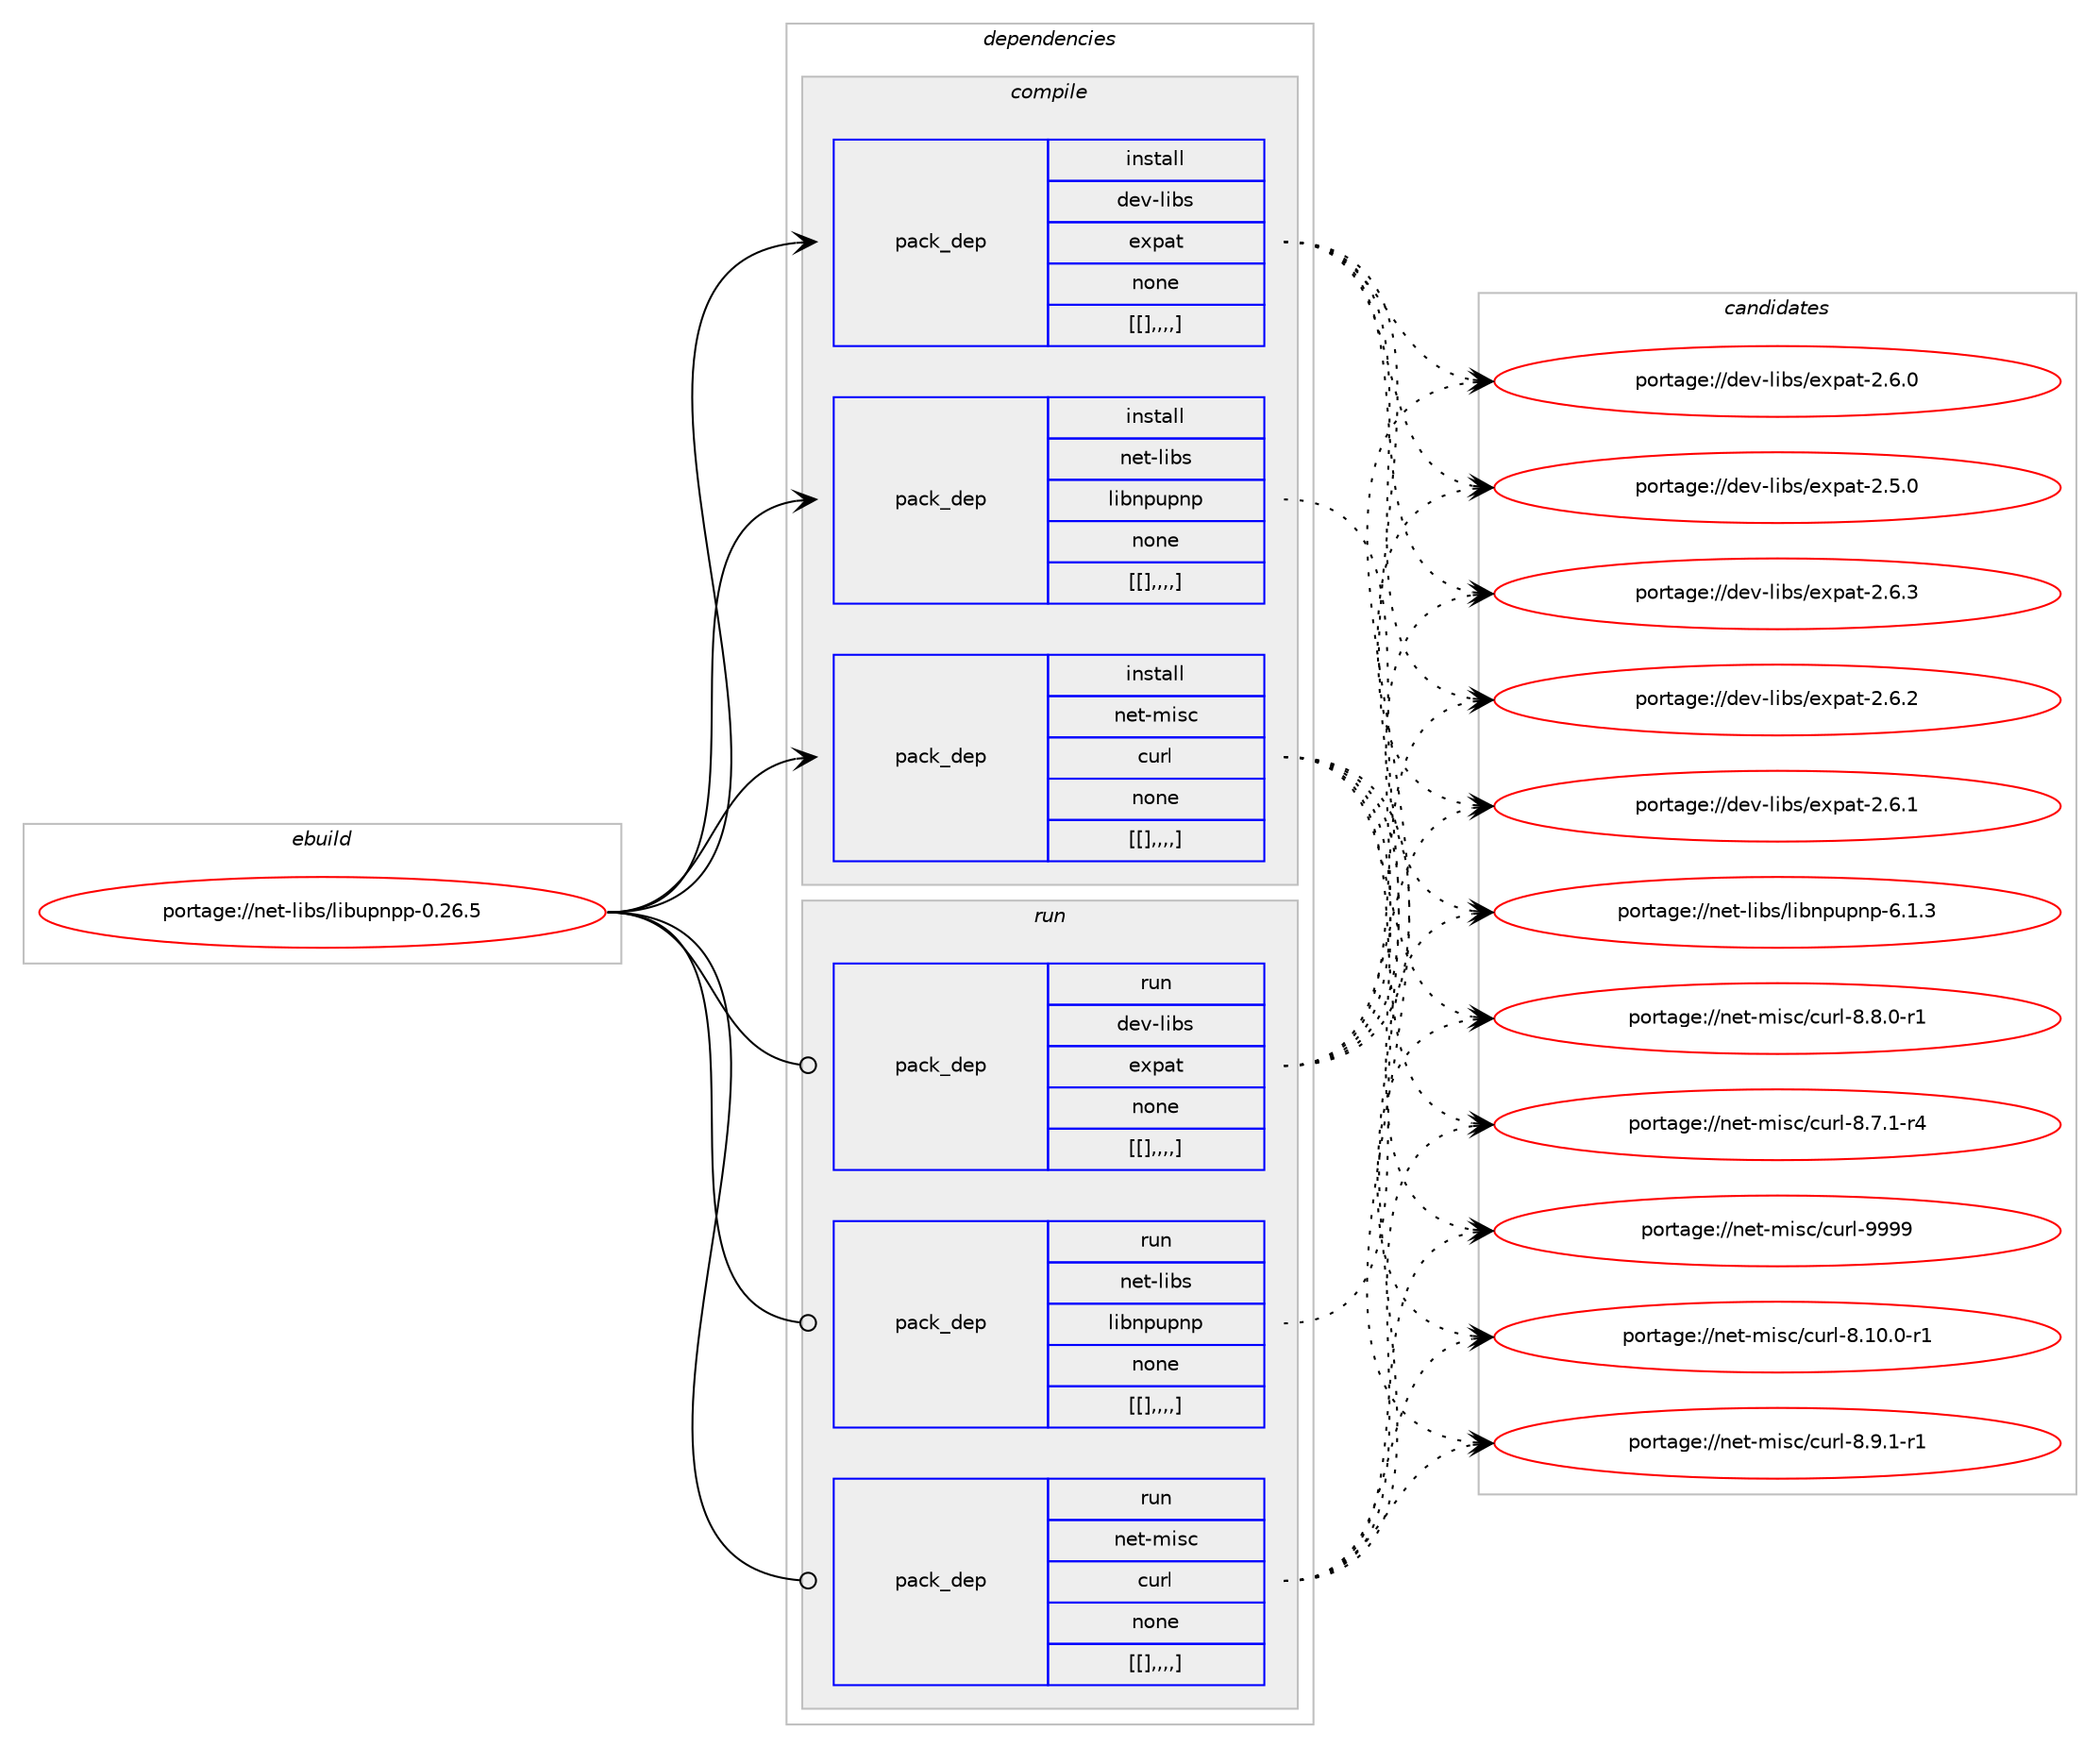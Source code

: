 digraph prolog {

# *************
# Graph options
# *************

newrank=true;
concentrate=true;
compound=true;
graph [rankdir=LR,fontname=Helvetica,fontsize=10,ranksep=1.5];#, ranksep=2.5, nodesep=0.2];
edge  [arrowhead=vee];
node  [fontname=Helvetica,fontsize=10];

# **********
# The ebuild
# **********

subgraph cluster_leftcol {
color=gray;
label=<<i>ebuild</i>>;
id [label="portage://net-libs/libupnpp-0.26.5", color=red, width=4, href="../net-libs/libupnpp-0.26.5.svg"];
}

# ****************
# The dependencies
# ****************

subgraph cluster_midcol {
color=gray;
label=<<i>dependencies</i>>;
subgraph cluster_compile {
fillcolor="#eeeeee";
style=filled;
label=<<i>compile</i>>;
subgraph pack277844 {
dependency379600 [label=<<TABLE BORDER="0" CELLBORDER="1" CELLSPACING="0" CELLPADDING="4" WIDTH="220"><TR><TD ROWSPAN="6" CELLPADDING="30">pack_dep</TD></TR><TR><TD WIDTH="110">install</TD></TR><TR><TD>dev-libs</TD></TR><TR><TD>expat</TD></TR><TR><TD>none</TD></TR><TR><TD>[[],,,,]</TD></TR></TABLE>>, shape=none, color=blue];
}
id:e -> dependency379600:w [weight=20,style="solid",arrowhead="vee"];
subgraph pack277845 {
dependency379601 [label=<<TABLE BORDER="0" CELLBORDER="1" CELLSPACING="0" CELLPADDING="4" WIDTH="220"><TR><TD ROWSPAN="6" CELLPADDING="30">pack_dep</TD></TR><TR><TD WIDTH="110">install</TD></TR><TR><TD>net-libs</TD></TR><TR><TD>libnpupnp</TD></TR><TR><TD>none</TD></TR><TR><TD>[[],,,,]</TD></TR></TABLE>>, shape=none, color=blue];
}
id:e -> dependency379601:w [weight=20,style="solid",arrowhead="vee"];
subgraph pack277846 {
dependency379602 [label=<<TABLE BORDER="0" CELLBORDER="1" CELLSPACING="0" CELLPADDING="4" WIDTH="220"><TR><TD ROWSPAN="6" CELLPADDING="30">pack_dep</TD></TR><TR><TD WIDTH="110">install</TD></TR><TR><TD>net-misc</TD></TR><TR><TD>curl</TD></TR><TR><TD>none</TD></TR><TR><TD>[[],,,,]</TD></TR></TABLE>>, shape=none, color=blue];
}
id:e -> dependency379602:w [weight=20,style="solid",arrowhead="vee"];
}
subgraph cluster_compileandrun {
fillcolor="#eeeeee";
style=filled;
label=<<i>compile and run</i>>;
}
subgraph cluster_run {
fillcolor="#eeeeee";
style=filled;
label=<<i>run</i>>;
subgraph pack277847 {
dependency379603 [label=<<TABLE BORDER="0" CELLBORDER="1" CELLSPACING="0" CELLPADDING="4" WIDTH="220"><TR><TD ROWSPAN="6" CELLPADDING="30">pack_dep</TD></TR><TR><TD WIDTH="110">run</TD></TR><TR><TD>dev-libs</TD></TR><TR><TD>expat</TD></TR><TR><TD>none</TD></TR><TR><TD>[[],,,,]</TD></TR></TABLE>>, shape=none, color=blue];
}
id:e -> dependency379603:w [weight=20,style="solid",arrowhead="odot"];
subgraph pack277848 {
dependency379604 [label=<<TABLE BORDER="0" CELLBORDER="1" CELLSPACING="0" CELLPADDING="4" WIDTH="220"><TR><TD ROWSPAN="6" CELLPADDING="30">pack_dep</TD></TR><TR><TD WIDTH="110">run</TD></TR><TR><TD>net-libs</TD></TR><TR><TD>libnpupnp</TD></TR><TR><TD>none</TD></TR><TR><TD>[[],,,,]</TD></TR></TABLE>>, shape=none, color=blue];
}
id:e -> dependency379604:w [weight=20,style="solid",arrowhead="odot"];
subgraph pack277849 {
dependency379605 [label=<<TABLE BORDER="0" CELLBORDER="1" CELLSPACING="0" CELLPADDING="4" WIDTH="220"><TR><TD ROWSPAN="6" CELLPADDING="30">pack_dep</TD></TR><TR><TD WIDTH="110">run</TD></TR><TR><TD>net-misc</TD></TR><TR><TD>curl</TD></TR><TR><TD>none</TD></TR><TR><TD>[[],,,,]</TD></TR></TABLE>>, shape=none, color=blue];
}
id:e -> dependency379605:w [weight=20,style="solid",arrowhead="odot"];
}
}

# **************
# The candidates
# **************

subgraph cluster_choices {
rank=same;
color=gray;
label=<<i>candidates</i>>;

subgraph choice277844 {
color=black;
nodesep=1;
choice10010111845108105981154710112011297116455046544651 [label="portage://dev-libs/expat-2.6.3", color=red, width=4,href="../dev-libs/expat-2.6.3.svg"];
choice10010111845108105981154710112011297116455046544650 [label="portage://dev-libs/expat-2.6.2", color=red, width=4,href="../dev-libs/expat-2.6.2.svg"];
choice10010111845108105981154710112011297116455046544649 [label="portage://dev-libs/expat-2.6.1", color=red, width=4,href="../dev-libs/expat-2.6.1.svg"];
choice10010111845108105981154710112011297116455046544648 [label="portage://dev-libs/expat-2.6.0", color=red, width=4,href="../dev-libs/expat-2.6.0.svg"];
choice10010111845108105981154710112011297116455046534648 [label="portage://dev-libs/expat-2.5.0", color=red, width=4,href="../dev-libs/expat-2.5.0.svg"];
dependency379600:e -> choice10010111845108105981154710112011297116455046544651:w [style=dotted,weight="100"];
dependency379600:e -> choice10010111845108105981154710112011297116455046544650:w [style=dotted,weight="100"];
dependency379600:e -> choice10010111845108105981154710112011297116455046544649:w [style=dotted,weight="100"];
dependency379600:e -> choice10010111845108105981154710112011297116455046544648:w [style=dotted,weight="100"];
dependency379600:e -> choice10010111845108105981154710112011297116455046534648:w [style=dotted,weight="100"];
}
subgraph choice277845 {
color=black;
nodesep=1;
choice11010111645108105981154710810598110112117112110112455446494651 [label="portage://net-libs/libnpupnp-6.1.3", color=red, width=4,href="../net-libs/libnpupnp-6.1.3.svg"];
dependency379601:e -> choice11010111645108105981154710810598110112117112110112455446494651:w [style=dotted,weight="100"];
}
subgraph choice277846 {
color=black;
nodesep=1;
choice110101116451091051159947991171141084557575757 [label="portage://net-misc/curl-9999", color=red, width=4,href="../net-misc/curl-9999.svg"];
choice11010111645109105115994799117114108455646494846484511449 [label="portage://net-misc/curl-8.10.0-r1", color=red, width=4,href="../net-misc/curl-8.10.0-r1.svg"];
choice110101116451091051159947991171141084556465746494511449 [label="portage://net-misc/curl-8.9.1-r1", color=red, width=4,href="../net-misc/curl-8.9.1-r1.svg"];
choice110101116451091051159947991171141084556465646484511449 [label="portage://net-misc/curl-8.8.0-r1", color=red, width=4,href="../net-misc/curl-8.8.0-r1.svg"];
choice110101116451091051159947991171141084556465546494511452 [label="portage://net-misc/curl-8.7.1-r4", color=red, width=4,href="../net-misc/curl-8.7.1-r4.svg"];
dependency379602:e -> choice110101116451091051159947991171141084557575757:w [style=dotted,weight="100"];
dependency379602:e -> choice11010111645109105115994799117114108455646494846484511449:w [style=dotted,weight="100"];
dependency379602:e -> choice110101116451091051159947991171141084556465746494511449:w [style=dotted,weight="100"];
dependency379602:e -> choice110101116451091051159947991171141084556465646484511449:w [style=dotted,weight="100"];
dependency379602:e -> choice110101116451091051159947991171141084556465546494511452:w [style=dotted,weight="100"];
}
subgraph choice277847 {
color=black;
nodesep=1;
choice10010111845108105981154710112011297116455046544651 [label="portage://dev-libs/expat-2.6.3", color=red, width=4,href="../dev-libs/expat-2.6.3.svg"];
choice10010111845108105981154710112011297116455046544650 [label="portage://dev-libs/expat-2.6.2", color=red, width=4,href="../dev-libs/expat-2.6.2.svg"];
choice10010111845108105981154710112011297116455046544649 [label="portage://dev-libs/expat-2.6.1", color=red, width=4,href="../dev-libs/expat-2.6.1.svg"];
choice10010111845108105981154710112011297116455046544648 [label="portage://dev-libs/expat-2.6.0", color=red, width=4,href="../dev-libs/expat-2.6.0.svg"];
choice10010111845108105981154710112011297116455046534648 [label="portage://dev-libs/expat-2.5.0", color=red, width=4,href="../dev-libs/expat-2.5.0.svg"];
dependency379603:e -> choice10010111845108105981154710112011297116455046544651:w [style=dotted,weight="100"];
dependency379603:e -> choice10010111845108105981154710112011297116455046544650:w [style=dotted,weight="100"];
dependency379603:e -> choice10010111845108105981154710112011297116455046544649:w [style=dotted,weight="100"];
dependency379603:e -> choice10010111845108105981154710112011297116455046544648:w [style=dotted,weight="100"];
dependency379603:e -> choice10010111845108105981154710112011297116455046534648:w [style=dotted,weight="100"];
}
subgraph choice277848 {
color=black;
nodesep=1;
choice11010111645108105981154710810598110112117112110112455446494651 [label="portage://net-libs/libnpupnp-6.1.3", color=red, width=4,href="../net-libs/libnpupnp-6.1.3.svg"];
dependency379604:e -> choice11010111645108105981154710810598110112117112110112455446494651:w [style=dotted,weight="100"];
}
subgraph choice277849 {
color=black;
nodesep=1;
choice110101116451091051159947991171141084557575757 [label="portage://net-misc/curl-9999", color=red, width=4,href="../net-misc/curl-9999.svg"];
choice11010111645109105115994799117114108455646494846484511449 [label="portage://net-misc/curl-8.10.0-r1", color=red, width=4,href="../net-misc/curl-8.10.0-r1.svg"];
choice110101116451091051159947991171141084556465746494511449 [label="portage://net-misc/curl-8.9.1-r1", color=red, width=4,href="../net-misc/curl-8.9.1-r1.svg"];
choice110101116451091051159947991171141084556465646484511449 [label="portage://net-misc/curl-8.8.0-r1", color=red, width=4,href="../net-misc/curl-8.8.0-r1.svg"];
choice110101116451091051159947991171141084556465546494511452 [label="portage://net-misc/curl-8.7.1-r4", color=red, width=4,href="../net-misc/curl-8.7.1-r4.svg"];
dependency379605:e -> choice110101116451091051159947991171141084557575757:w [style=dotted,weight="100"];
dependency379605:e -> choice11010111645109105115994799117114108455646494846484511449:w [style=dotted,weight="100"];
dependency379605:e -> choice110101116451091051159947991171141084556465746494511449:w [style=dotted,weight="100"];
dependency379605:e -> choice110101116451091051159947991171141084556465646484511449:w [style=dotted,weight="100"];
dependency379605:e -> choice110101116451091051159947991171141084556465546494511452:w [style=dotted,weight="100"];
}
}

}
